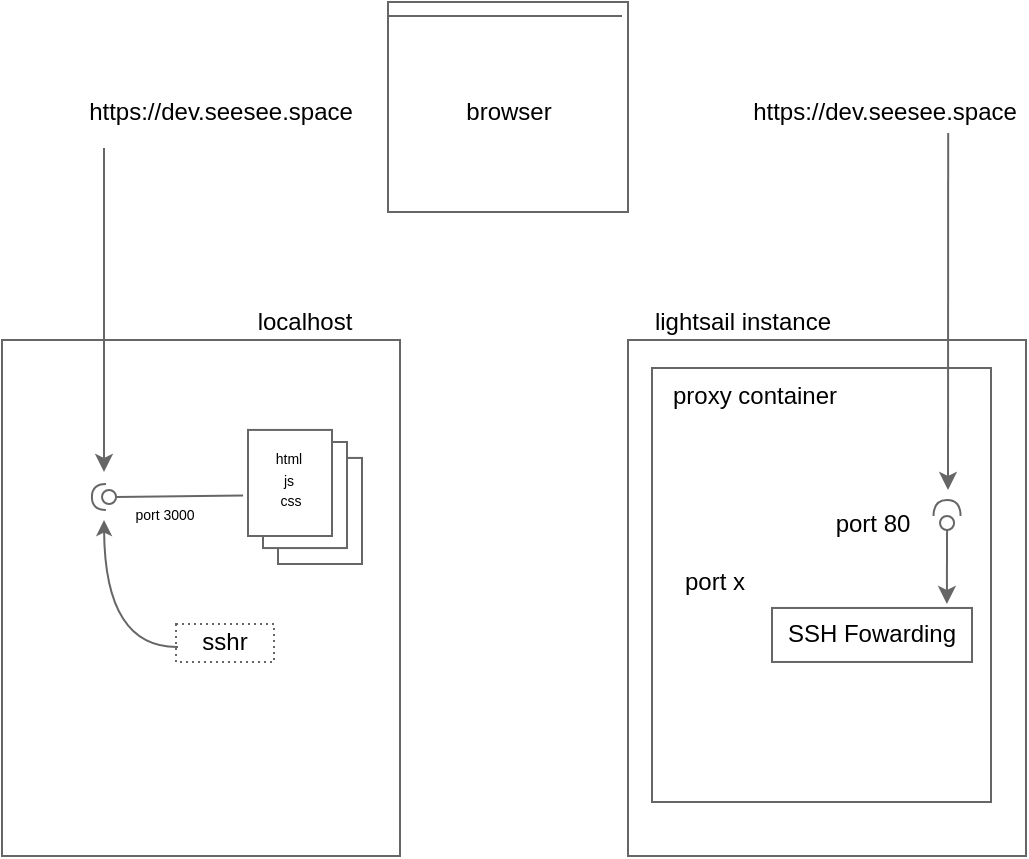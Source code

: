 <mxfile version="12.8.6" type="device"><diagram id="-smZCwM9kaIViClKu05X" name="Page-1"><mxGraphModel dx="550.81" dy="97.63" grid="0" gridSize="10" guides="1" tooltips="1" connect="1" arrows="1" fold="1" page="1" pageScale="1" pageWidth="850" pageHeight="1100" math="0" shadow="0"><root><mxCell id="0"/><mxCell id="1" parent="0"/><mxCell id="PjuKYE6CVqOO8dnThlcU-19" value="" style="rounded=0;whiteSpace=wrap;html=1;shadow=0;strokeColor=#666666;strokeWidth=1;fillColor=none;gradientColor=none;" vertex="1" parent="1"><mxGeometry x="149" y="219" width="199" height="258" as="geometry"/></mxCell><mxCell id="PjuKYE6CVqOO8dnThlcU-3" value="" style="rounded=0;whiteSpace=wrap;html=1;shadow=0;strokeColor=#666666;strokeWidth=1;fillColor=none;gradientColor=none;" vertex="1" parent="1"><mxGeometry x="462" y="219" width="199" height="258" as="geometry"/></mxCell><mxCell id="PjuKYE6CVqOO8dnThlcU-4" value="" style="rounded=0;whiteSpace=wrap;html=1;shadow=0;strokeColor=#666666;strokeWidth=1;fillColor=none;gradientColor=none;" vertex="1" parent="1"><mxGeometry x="474" y="233" width="169.5" height="217" as="geometry"/></mxCell><mxCell id="PjuKYE6CVqOO8dnThlcU-5" value="lightsail instance" style="text;html=1;align=center;verticalAlign=middle;resizable=0;points=[];autosize=1;strokeColor=none;" vertex="1" parent="1"><mxGeometry x="469.997" y="201.001" width="98" height="18" as="geometry"/></mxCell><mxCell id="PjuKYE6CVqOO8dnThlcU-6" value="proxy container" style="text;html=1;align=center;verticalAlign=middle;resizable=0;points=[];autosize=1;strokeColor=none;" vertex="1" parent="1"><mxGeometry x="478.997" y="238.001" width="92" height="18" as="geometry"/></mxCell><mxCell id="PjuKYE6CVqOO8dnThlcU-9" style="rounded=0;orthogonalLoop=1;jettySize=auto;html=1;exitX=0.726;exitY=1.081;exitDx=0;exitDy=0;exitPerimeter=0;strokeColor=#666666;" edge="1" parent="1" source="PjuKYE6CVqOO8dnThlcU-7"><mxGeometry relative="1" as="geometry"><mxPoint x="622" y="294" as="targetPoint"/><mxPoint x="622" y="185" as="sourcePoint"/></mxGeometry></mxCell><mxCell id="PjuKYE6CVqOO8dnThlcU-7" value="https://dev.seesee.space" style="text;html=1;align=center;verticalAlign=middle;resizable=0;points=[];autosize=1;strokeColor=none;" vertex="1" parent="1"><mxGeometry x="518.997" y="96.001" width="142" height="18" as="geometry"/></mxCell><mxCell id="PjuKYE6CVqOO8dnThlcU-12" value="" style="endArrow=none;html=1;edgeStyle=orthogonalEdgeStyle;curved=1;strokeColor=#666666;endSize=5;startSize=5;" edge="1" parent="1"><mxGeometry width="50" height="50" relative="1" as="geometry"><mxPoint x="614.76" y="306.99" as="sourcePoint"/><mxPoint x="628.27" y="306.99" as="targetPoint"/><Array as="points"><mxPoint x="614.76" y="298.99"/><mxPoint x="628.76" y="298.99"/></Array></mxGeometry></mxCell><mxCell id="PjuKYE6CVqOO8dnThlcU-13" value="" style="ellipse;whiteSpace=wrap;html=1;aspect=fixed;shadow=0;strokeColor=#666666;strokeWidth=1;fillColor=none;gradientColor=none;" vertex="1" parent="1"><mxGeometry x="618" y="306.99" width="7.04" height="7.04" as="geometry"/></mxCell><mxCell id="PjuKYE6CVqOO8dnThlcU-14" value="SSH Fowarding" style="rounded=0;whiteSpace=wrap;html=1;shadow=0;strokeColor=#666666;strokeWidth=1;fillColor=none;gradientColor=none;" vertex="1" parent="1"><mxGeometry x="534" y="352.99" width="100" height="27" as="geometry"/></mxCell><mxCell id="PjuKYE6CVqOO8dnThlcU-15" value="" style="endArrow=classic;html=1;strokeColor=#666666;exitX=0.5;exitY=1;exitDx=0;exitDy=0;" edge="1" parent="1" source="PjuKYE6CVqOO8dnThlcU-13"><mxGeometry width="50" height="50" relative="1" as="geometry"><mxPoint x="621.45" y="322.99" as="sourcePoint"/><mxPoint x="621.45" y="350.99" as="targetPoint"/></mxGeometry></mxCell><mxCell id="PjuKYE6CVqOO8dnThlcU-17" value="port 80" style="text;html=1;align=center;verticalAlign=middle;resizable=0;points=[];autosize=1;strokeColor=none;" vertex="1" parent="1"><mxGeometry x="560.497" y="302.001" width="47" height="18" as="geometry"/></mxCell><mxCell id="PjuKYE6CVqOO8dnThlcU-18" value="port x" style="text;html=1;align=center;verticalAlign=middle;resizable=0;points=[];autosize=1;strokeColor=none;" vertex="1" parent="1"><mxGeometry x="484.997" y="331.001" width="40" height="18" as="geometry"/></mxCell><mxCell id="PjuKYE6CVqOO8dnThlcU-21" value="localhost" style="text;html=1;align=center;verticalAlign=middle;resizable=0;points=[];autosize=1;strokeColor=none;" vertex="1" parent="1"><mxGeometry x="271.997" y="201.001" width="57" height="18" as="geometry"/></mxCell><mxCell id="PjuKYE6CVqOO8dnThlcU-23" style="rounded=0;orthogonalLoop=1;jettySize=auto;html=1;strokeColor=#666666;" edge="1" parent="1"><mxGeometry relative="1" as="geometry"><mxPoint x="200" y="285" as="targetPoint"/><mxPoint x="200" y="123" as="sourcePoint"/></mxGeometry></mxCell><mxCell id="PjuKYE6CVqOO8dnThlcU-24" value="https://dev.seesee.space" style="text;html=1;align=center;verticalAlign=middle;resizable=0;points=[];autosize=1;strokeColor=none;" vertex="1" parent="1"><mxGeometry x="186.997" y="96.001" width="142" height="18" as="geometry"/></mxCell><mxCell id="PjuKYE6CVqOO8dnThlcU-26" value="" style="ellipse;whiteSpace=wrap;html=1;aspect=fixed;shadow=0;strokeColor=#666666;strokeWidth=1;fillColor=none;gradientColor=none;" vertex="1" parent="1"><mxGeometry x="199" y="293.95" width="7.04" height="7.04" as="geometry"/></mxCell><mxCell id="PjuKYE6CVqOO8dnThlcU-45" style="edgeStyle=orthogonalEdgeStyle;rounded=0;orthogonalLoop=1;jettySize=auto;html=1;startSize=5;endSize=5;strokeColor=#666666;fontSize=7;curved=1;" edge="1" parent="1"><mxGeometry relative="1" as="geometry"><mxPoint x="200" y="309" as="targetPoint"/><mxPoint x="237" y="372.5" as="sourcePoint"/></mxGeometry></mxCell><mxCell id="PjuKYE6CVqOO8dnThlcU-27" value="sshr" style="rounded=0;whiteSpace=wrap;html=1;shadow=0;strokeColor=#666666;strokeWidth=1;fillColor=none;gradientColor=none;dashed=1;dashPattern=1 2;" vertex="1" parent="1"><mxGeometry x="236" y="360.99" width="49" height="19" as="geometry"/></mxCell><mxCell id="PjuKYE6CVqOO8dnThlcU-29" value="port 3000" style="text;html=1;align=center;verticalAlign=middle;resizable=0;points=[];autosize=1;fontSize=7;strokeColor=none;" vertex="1" parent="1"><mxGeometry x="209.997" y="300.991" width="40" height="12" as="geometry"/></mxCell><mxCell id="PjuKYE6CVqOO8dnThlcU-31" value="" style="endArrow=none;html=1;edgeStyle=orthogonalEdgeStyle;curved=1;strokeColor=#666666;endSize=5;startSize=5;" edge="1" parent="1"><mxGeometry width="50" height="50" relative="1" as="geometry"><mxPoint x="200.96" y="303.99" as="sourcePoint"/><mxPoint x="201.0" y="291.02" as="targetPoint"/><Array as="points"><mxPoint x="193.96" y="303.99"/><mxPoint x="193.96" y="290.99"/></Array></mxGeometry></mxCell><mxCell id="PjuKYE6CVqOO8dnThlcU-46" value="" style="rounded=0;whiteSpace=wrap;html=1;shadow=0;strokeColor=#666666;strokeWidth=1;fillColor=none;gradientColor=none;fontSize=7;" vertex="1" parent="1"><mxGeometry x="342" y="50" width="120" height="105" as="geometry"/></mxCell><mxCell id="PjuKYE6CVqOO8dnThlcU-47" value="browser" style="text;html=1;align=center;verticalAlign=middle;resizable=0;points=[];autosize=1;strokeColor=none;" vertex="1" parent="1"><mxGeometry x="375.497" y="96.001" width="53" height="18" as="geometry"/></mxCell><mxCell id="PjuKYE6CVqOO8dnThlcU-48" value="" style="endArrow=none;html=1;strokeColor=#666666;fontSize=7;" edge="1" parent="1"><mxGeometry width="50" height="50" relative="1" as="geometry"><mxPoint x="342" y="57" as="sourcePoint"/><mxPoint x="459" y="57" as="targetPoint"/></mxGeometry></mxCell><mxCell id="PjuKYE6CVqOO8dnThlcU-51" value="" style="whiteSpace=wrap;html=1;shadow=0;strokeColor=#666666;strokeWidth=1;fillColor=#ffffff;gradientColor=none;fontSize=7;" vertex="1" parent="1"><mxGeometry x="287" y="277.97" width="42" height="53.03" as="geometry"/></mxCell><mxCell id="PjuKYE6CVqOO8dnThlcU-50" value="" style="whiteSpace=wrap;html=1;shadow=0;strokeColor=#666666;strokeWidth=1;fillColor=#ffffff;gradientColor=none;fontSize=7;" vertex="1" parent="1"><mxGeometry x="279.5" y="270" width="42" height="53.03" as="geometry"/></mxCell><mxCell id="PjuKYE6CVqOO8dnThlcU-49" value="" style="whiteSpace=wrap;html=1;shadow=0;strokeWidth=1;fontSize=7;strokeColor=#666666;" vertex="1" parent="1"><mxGeometry x="272" y="263.97" width="42" height="53.03" as="geometry"/></mxCell><mxCell id="PjuKYE6CVqOO8dnThlcU-55" value="html" style="text;html=1;align=center;verticalAlign=middle;resizable=0;points=[];autosize=1;fontSize=7;strokeColor=none;" vertex="1" parent="1"><mxGeometry x="280.997" y="273.001" width="23" height="12" as="geometry"/></mxCell><mxCell id="PjuKYE6CVqOO8dnThlcU-56" value="js" style="text;html=1;align=center;verticalAlign=middle;resizable=0;points=[];autosize=1;fontSize=7;strokeColor=none;" vertex="1" parent="1"><mxGeometry x="284.997" y="284.481" width="15" height="12" as="geometry"/></mxCell><mxCell id="PjuKYE6CVqOO8dnThlcU-57" value="css" style="text;html=1;align=center;verticalAlign=middle;resizable=0;points=[];autosize=1;fontSize=7;strokeColor=none;" vertex="1" parent="1"><mxGeometry x="282.997" y="294.471" width="21" height="12" as="geometry"/></mxCell><mxCell id="PjuKYE6CVqOO8dnThlcU-64" value="" style="endArrow=none;html=1;strokeColor=#666666;fontSize=7;exitX=1;exitY=0.5;exitDx=0;exitDy=0;entryX=-0.059;entryY=0.617;entryDx=0;entryDy=0;entryPerimeter=0;" edge="1" parent="1" source="PjuKYE6CVqOO8dnThlcU-26" target="PjuKYE6CVqOO8dnThlcU-49"><mxGeometry width="50" height="50" relative="1" as="geometry"><mxPoint x="270" y="310" as="sourcePoint"/><mxPoint x="320" y="260" as="targetPoint"/></mxGeometry></mxCell></root></mxGraphModel></diagram></mxfile>